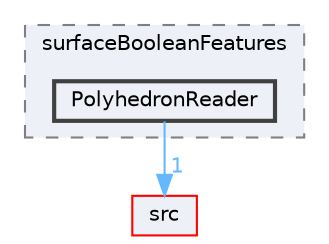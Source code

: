 digraph "applications/utilities/surface/surfaceBooleanFeatures/PolyhedronReader"
{
 // LATEX_PDF_SIZE
  bgcolor="transparent";
  edge [fontname=Helvetica,fontsize=10,labelfontname=Helvetica,labelfontsize=10];
  node [fontname=Helvetica,fontsize=10,shape=box,height=0.2,width=0.4];
  compound=true
  subgraph clusterdir_da04b1dc482135ffdc8123fc72ebcc53 {
    graph [ bgcolor="#edf0f7", pencolor="grey50", label="surfaceBooleanFeatures", fontname=Helvetica,fontsize=10 style="filled,dashed", URL="dir_da04b1dc482135ffdc8123fc72ebcc53.html",tooltip=""]
  dir_3b6d1d5f859984617813cb8fb60e3fa1 [label="PolyhedronReader", fillcolor="#edf0f7", color="grey25", style="filled,bold", URL="dir_3b6d1d5f859984617813cb8fb60e3fa1.html",tooltip=""];
  }
  dir_68267d1309a1af8e8297ef4c3efbcdba [label="src", fillcolor="#edf0f7", color="red", style="filled", URL="dir_68267d1309a1af8e8297ef4c3efbcdba.html",tooltip=""];
  dir_3b6d1d5f859984617813cb8fb60e3fa1->dir_68267d1309a1af8e8297ef4c3efbcdba [headlabel="1", labeldistance=1.5 headhref="dir_002976_003729.html" href="dir_002976_003729.html" color="steelblue1" fontcolor="steelblue1"];
}
